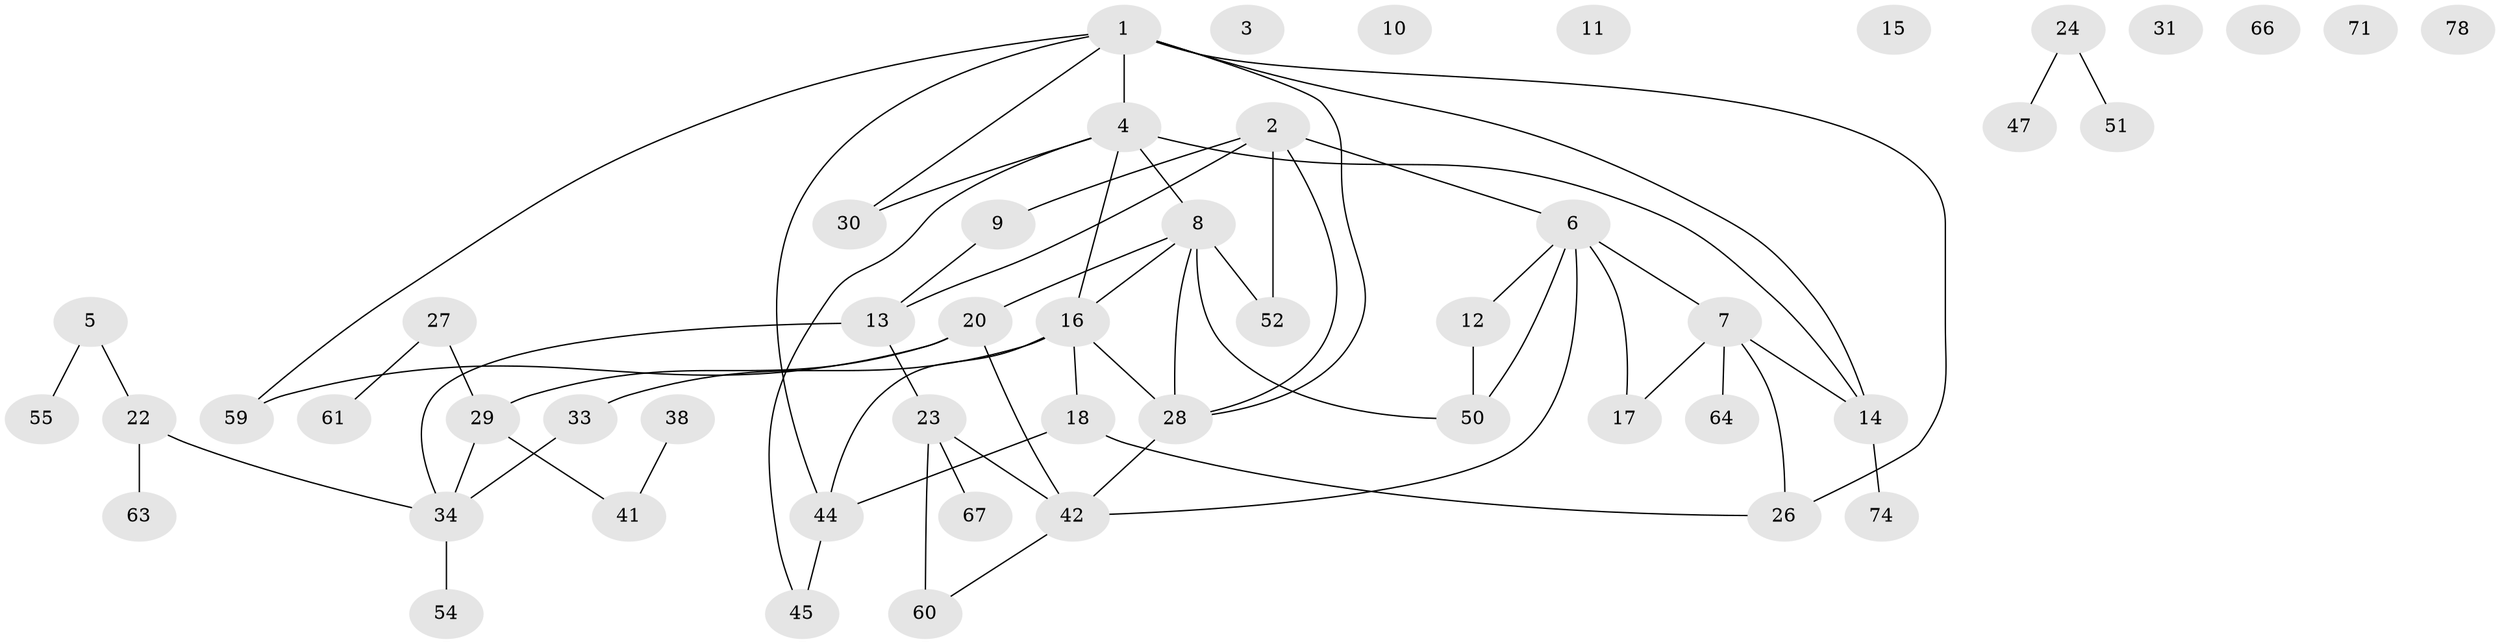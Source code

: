 // original degree distribution, {3: 0.2692307692307692, 4: 0.16666666666666666, 0: 0.10256410256410256, 2: 0.19230769230769232, 5: 0.038461538461538464, 1: 0.20512820512820512, 6: 0.02564102564102564}
// Generated by graph-tools (version 1.1) at 2025/41/03/06/25 10:41:24]
// undirected, 51 vertices, 64 edges
graph export_dot {
graph [start="1"]
  node [color=gray90,style=filled];
  1 [super="+58"];
  2 [super="+62"];
  3;
  4 [super="+39"];
  5;
  6 [super="+35"];
  7 [super="+40"];
  8 [super="+21"];
  9 [super="+19"];
  10;
  11;
  12 [super="+43"];
  13 [super="+77"];
  14 [super="+72"];
  15;
  16 [super="+25"];
  17 [super="+37"];
  18;
  20 [super="+69"];
  22 [super="+32"];
  23 [super="+36"];
  24;
  26 [super="+48"];
  27;
  28 [super="+76"];
  29 [super="+65"];
  30 [super="+56"];
  31;
  33;
  34 [super="+46"];
  38;
  41;
  42 [super="+53"];
  44 [super="+49"];
  45;
  47 [super="+68"];
  50 [super="+73"];
  51;
  52 [super="+57"];
  54;
  55;
  59;
  60;
  61 [super="+75"];
  63;
  64;
  66;
  67 [super="+70"];
  71;
  74;
  78;
  1 -- 28;
  1 -- 30;
  1 -- 4;
  1 -- 26;
  1 -- 59;
  1 -- 44;
  1 -- 14;
  2 -- 6;
  2 -- 52 [weight=2];
  2 -- 9;
  2 -- 28;
  2 -- 13 [weight=2];
  4 -- 14;
  4 -- 8;
  4 -- 16;
  4 -- 45;
  4 -- 30;
  5 -- 22;
  5 -- 55;
  6 -- 7;
  6 -- 42;
  6 -- 12;
  6 -- 17;
  6 -- 50;
  7 -- 14;
  7 -- 64;
  7 -- 17;
  7 -- 26;
  8 -- 20;
  8 -- 28;
  8 -- 16;
  8 -- 50;
  8 -- 52;
  9 -- 13;
  12 -- 50;
  13 -- 23;
  13 -- 34;
  14 -- 74;
  16 -- 28;
  16 -- 33;
  16 -- 18;
  16 -- 44;
  18 -- 26;
  18 -- 44;
  20 -- 59;
  20 -- 42;
  20 -- 29;
  22 -- 63;
  22 -- 34;
  23 -- 42 [weight=2];
  23 -- 60;
  23 -- 67;
  24 -- 47;
  24 -- 51;
  27 -- 29;
  27 -- 61;
  28 -- 42;
  29 -- 34;
  29 -- 41;
  33 -- 34;
  34 -- 54;
  38 -- 41;
  42 -- 60;
  44 -- 45;
}
